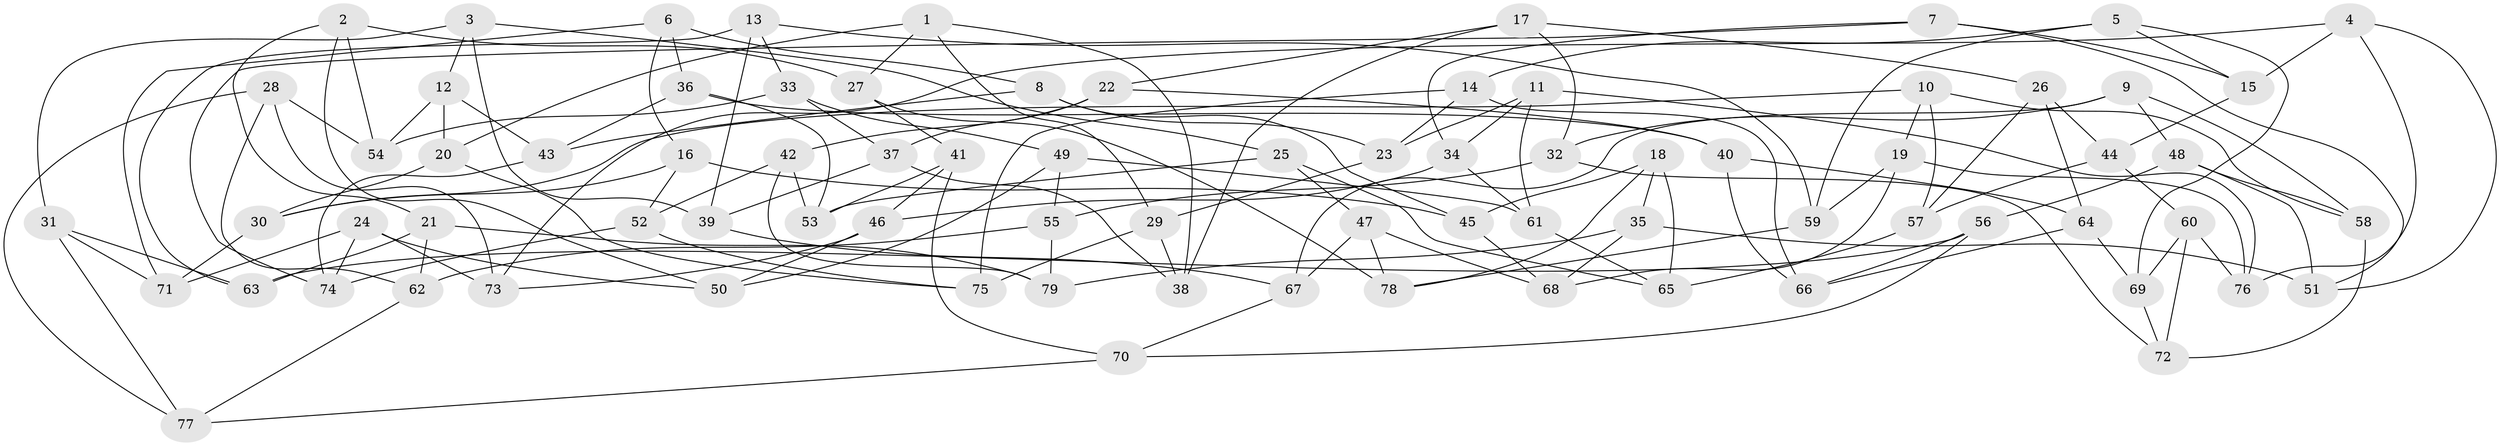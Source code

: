 // Generated by graph-tools (version 1.1) at 2025/16/03/09/25 04:16:31]
// undirected, 79 vertices, 158 edges
graph export_dot {
graph [start="1"]
  node [color=gray90,style=filled];
  1;
  2;
  3;
  4;
  5;
  6;
  7;
  8;
  9;
  10;
  11;
  12;
  13;
  14;
  15;
  16;
  17;
  18;
  19;
  20;
  21;
  22;
  23;
  24;
  25;
  26;
  27;
  28;
  29;
  30;
  31;
  32;
  33;
  34;
  35;
  36;
  37;
  38;
  39;
  40;
  41;
  42;
  43;
  44;
  45;
  46;
  47;
  48;
  49;
  50;
  51;
  52;
  53;
  54;
  55;
  56;
  57;
  58;
  59;
  60;
  61;
  62;
  63;
  64;
  65;
  66;
  67;
  68;
  69;
  70;
  71;
  72;
  73;
  74;
  75;
  76;
  77;
  78;
  79;
  1 -- 38;
  1 -- 27;
  1 -- 20;
  1 -- 29;
  2 -- 54;
  2 -- 21;
  2 -- 50;
  2 -- 27;
  3 -- 12;
  3 -- 25;
  3 -- 39;
  3 -- 31;
  4 -- 51;
  4 -- 73;
  4 -- 15;
  4 -- 76;
  5 -- 14;
  5 -- 69;
  5 -- 59;
  5 -- 15;
  6 -- 36;
  6 -- 16;
  6 -- 8;
  6 -- 71;
  7 -- 74;
  7 -- 51;
  7 -- 15;
  7 -- 34;
  8 -- 23;
  8 -- 45;
  8 -- 43;
  9 -- 58;
  9 -- 67;
  9 -- 32;
  9 -- 48;
  10 -- 19;
  10 -- 58;
  10 -- 57;
  10 -- 30;
  11 -- 23;
  11 -- 76;
  11 -- 61;
  11 -- 34;
  12 -- 43;
  12 -- 54;
  12 -- 20;
  13 -- 63;
  13 -- 59;
  13 -- 33;
  13 -- 39;
  14 -- 23;
  14 -- 75;
  14 -- 66;
  15 -- 44;
  16 -- 52;
  16 -- 30;
  16 -- 45;
  17 -- 32;
  17 -- 22;
  17 -- 38;
  17 -- 26;
  18 -- 35;
  18 -- 45;
  18 -- 78;
  18 -- 65;
  19 -- 59;
  19 -- 76;
  19 -- 68;
  20 -- 30;
  20 -- 75;
  21 -- 62;
  21 -- 79;
  21 -- 63;
  22 -- 42;
  22 -- 40;
  22 -- 37;
  23 -- 29;
  24 -- 71;
  24 -- 74;
  24 -- 73;
  24 -- 50;
  25 -- 47;
  25 -- 65;
  25 -- 53;
  26 -- 44;
  26 -- 57;
  26 -- 64;
  27 -- 78;
  27 -- 41;
  28 -- 73;
  28 -- 62;
  28 -- 54;
  28 -- 77;
  29 -- 75;
  29 -- 38;
  30 -- 71;
  31 -- 63;
  31 -- 71;
  31 -- 77;
  32 -- 72;
  32 -- 55;
  33 -- 49;
  33 -- 37;
  33 -- 54;
  34 -- 46;
  34 -- 61;
  35 -- 68;
  35 -- 51;
  35 -- 79;
  36 -- 40;
  36 -- 43;
  36 -- 53;
  37 -- 39;
  37 -- 38;
  39 -- 67;
  40 -- 66;
  40 -- 64;
  41 -- 70;
  41 -- 53;
  41 -- 46;
  42 -- 53;
  42 -- 52;
  42 -- 79;
  43 -- 74;
  44 -- 60;
  44 -- 57;
  45 -- 68;
  46 -- 73;
  46 -- 50;
  47 -- 67;
  47 -- 78;
  47 -- 68;
  48 -- 56;
  48 -- 51;
  48 -- 58;
  49 -- 55;
  49 -- 61;
  49 -- 50;
  52 -- 74;
  52 -- 75;
  55 -- 79;
  55 -- 62;
  56 -- 66;
  56 -- 70;
  56 -- 63;
  57 -- 65;
  58 -- 72;
  59 -- 78;
  60 -- 69;
  60 -- 72;
  60 -- 76;
  61 -- 65;
  62 -- 77;
  64 -- 66;
  64 -- 69;
  67 -- 70;
  69 -- 72;
  70 -- 77;
}
